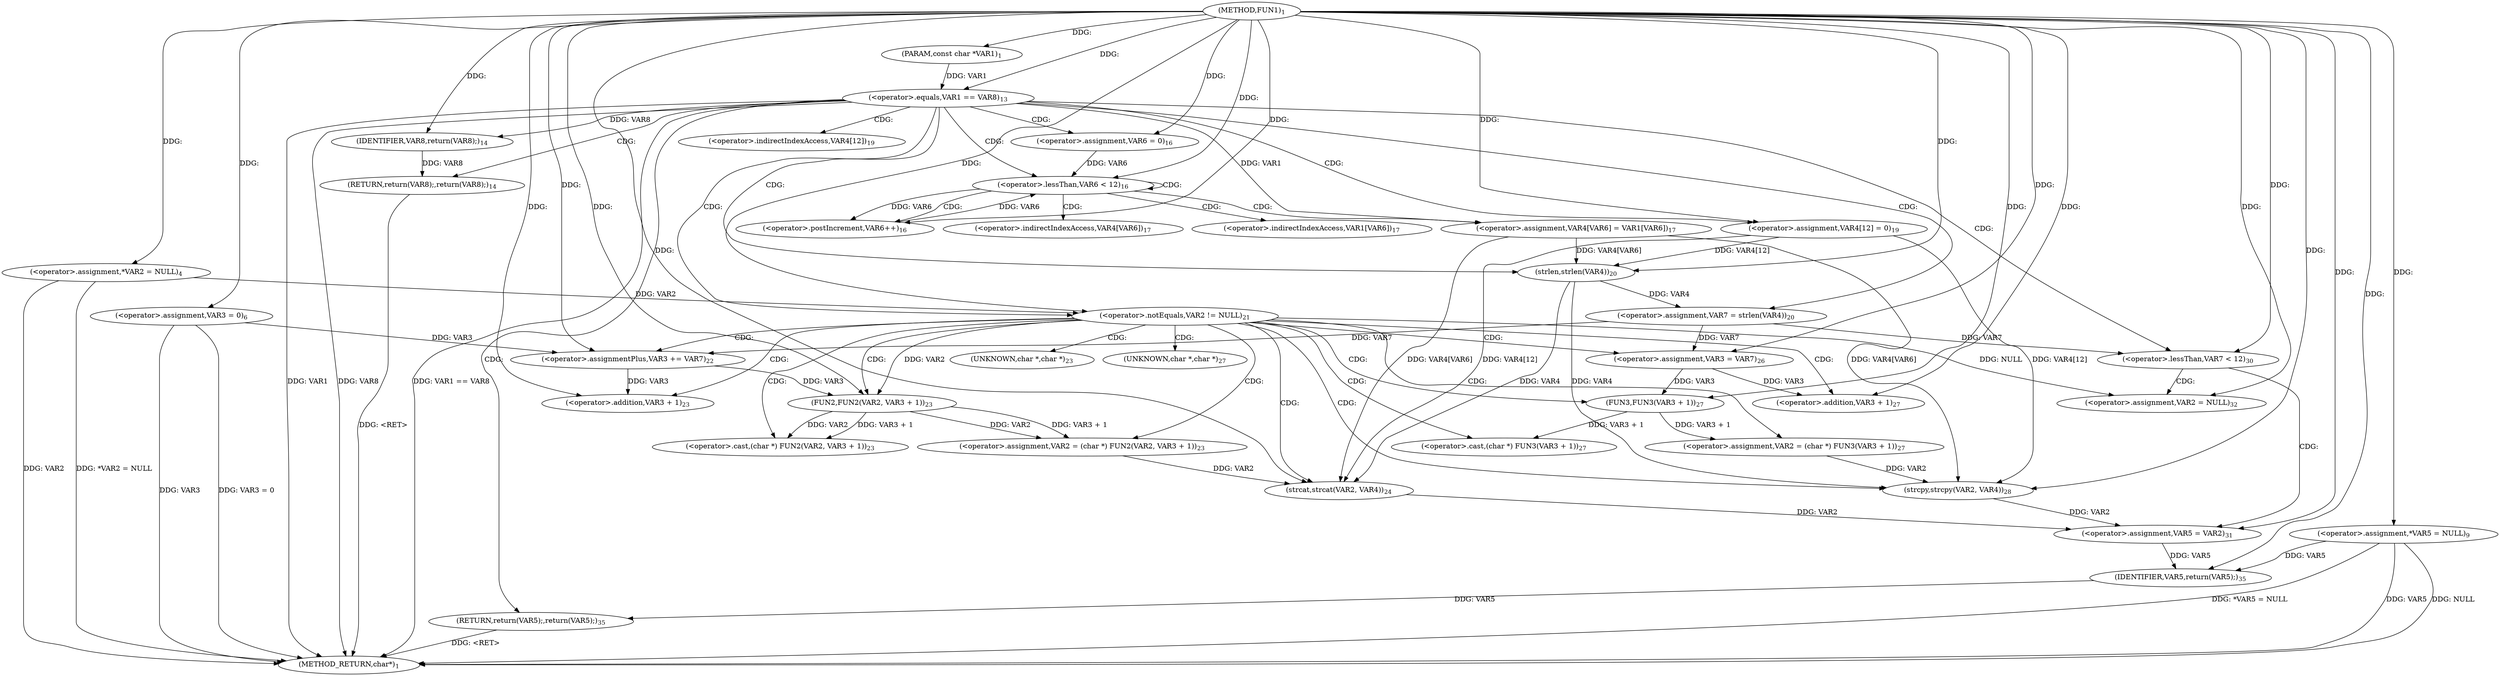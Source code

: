 digraph "FUN1" {  
"8" [label = <(METHOD,FUN1)<SUB>1</SUB>> ]
"109" [label = <(METHOD_RETURN,char*)<SUB>1</SUB>> ]
"9" [label = <(PARAM,const char *VAR1)<SUB>1</SUB>> ]
"12" [label = <(&lt;operator&gt;.assignment,*VAR2 = NULL)<SUB>4</SUB>> ]
"16" [label = <(&lt;operator&gt;.assignment,VAR3 = 0)<SUB>6</SUB>> ]
"21" [label = <(&lt;operator&gt;.assignment,*VAR5 = NULL)<SUB>9</SUB>> ]
"51" [label = <(&lt;operator&gt;.assignment,VAR4[12] = 0)<SUB>19</SUB>> ]
"56" [label = <(&lt;operator&gt;.assignment,VAR7 = strlen(VAR4))<SUB>20</SUB>> ]
"107" [label = <(RETURN,return(VAR5);,return(VAR5);)<SUB>35</SUB>> ]
"27" [label = <(&lt;operator&gt;.equals,VAR1 == VAR8)<SUB>13</SUB>> ]
"38" [label = <(&lt;operator&gt;.lessThan,VAR6 &lt; 12)<SUB>16</SUB>> ]
"41" [label = <(&lt;operator&gt;.postIncrement,VAR6++)<SUB>16</SUB>> ]
"61" [label = <(&lt;operator&gt;.notEquals,VAR2 != NULL)<SUB>21</SUB>> ]
"97" [label = <(&lt;operator&gt;.lessThan,VAR7 &lt; 12)<SUB>30</SUB>> ]
"108" [label = <(IDENTIFIER,VAR5,return(VAR5);)<SUB>35</SUB>> ]
"31" [label = <(RETURN,return(VAR8);,return(VAR8);)<SUB>14</SUB>> ]
"35" [label = <(&lt;operator&gt;.assignment,VAR6 = 0)<SUB>16</SUB>> ]
"44" [label = <(&lt;operator&gt;.assignment,VAR4[VAR6] = VAR1[VAR6])<SUB>17</SUB>> ]
"58" [label = <(strlen,strlen(VAR4))<SUB>20</SUB>> ]
"65" [label = <(&lt;operator&gt;.assignmentPlus,VAR3 += VAR7)<SUB>22</SUB>> ]
"68" [label = <(&lt;operator&gt;.assignment,VAR2 = (char *) FUN2(VAR2, VAR3 + 1))<SUB>23</SUB>> ]
"77" [label = <(strcat,strcat(VAR2, VAR4))<SUB>24</SUB>> ]
"101" [label = <(&lt;operator&gt;.assignment,VAR5 = VAR2)<SUB>31</SUB>> ]
"104" [label = <(&lt;operator&gt;.assignment,VAR2 = NULL)<SUB>32</SUB>> ]
"32" [label = <(IDENTIFIER,VAR8,return(VAR8);)<SUB>14</SUB>> ]
"82" [label = <(&lt;operator&gt;.assignment,VAR3 = VAR7)<SUB>26</SUB>> ]
"85" [label = <(&lt;operator&gt;.assignment,VAR2 = (char *) FUN3(VAR3 + 1))<SUB>27</SUB>> ]
"93" [label = <(strcpy,strcpy(VAR2, VAR4))<SUB>28</SUB>> ]
"70" [label = <(&lt;operator&gt;.cast,(char *) FUN2(VAR2, VAR3 + 1))<SUB>23</SUB>> ]
"72" [label = <(FUN2,FUN2(VAR2, VAR3 + 1))<SUB>23</SUB>> ]
"87" [label = <(&lt;operator&gt;.cast,(char *) FUN3(VAR3 + 1))<SUB>27</SUB>> ]
"74" [label = <(&lt;operator&gt;.addition,VAR3 + 1)<SUB>23</SUB>> ]
"89" [label = <(FUN3,FUN3(VAR3 + 1))<SUB>27</SUB>> ]
"90" [label = <(&lt;operator&gt;.addition,VAR3 + 1)<SUB>27</SUB>> ]
"52" [label = <(&lt;operator&gt;.indirectIndexAccess,VAR4[12])<SUB>19</SUB>> ]
"45" [label = <(&lt;operator&gt;.indirectIndexAccess,VAR4[VAR6])<SUB>17</SUB>> ]
"48" [label = <(&lt;operator&gt;.indirectIndexAccess,VAR1[VAR6])<SUB>17</SUB>> ]
"71" [label = <(UNKNOWN,char *,char *)<SUB>23</SUB>> ]
"88" [label = <(UNKNOWN,char *,char *)<SUB>27</SUB>> ]
  "107" -> "109"  [ label = "DDG: &lt;RET&gt;"] 
  "31" -> "109"  [ label = "DDG: &lt;RET&gt;"] 
  "12" -> "109"  [ label = "DDG: VAR2"] 
  "12" -> "109"  [ label = "DDG: *VAR2 = NULL"] 
  "16" -> "109"  [ label = "DDG: VAR3"] 
  "16" -> "109"  [ label = "DDG: VAR3 = 0"] 
  "21" -> "109"  [ label = "DDG: VAR5"] 
  "21" -> "109"  [ label = "DDG: NULL"] 
  "21" -> "109"  [ label = "DDG: *VAR5 = NULL"] 
  "27" -> "109"  [ label = "DDG: VAR1"] 
  "27" -> "109"  [ label = "DDG: VAR8"] 
  "27" -> "109"  [ label = "DDG: VAR1 == VAR8"] 
  "8" -> "9"  [ label = "DDG: "] 
  "8" -> "12"  [ label = "DDG: "] 
  "8" -> "16"  [ label = "DDG: "] 
  "8" -> "21"  [ label = "DDG: "] 
  "8" -> "51"  [ label = "DDG: "] 
  "58" -> "56"  [ label = "DDG: VAR4"] 
  "108" -> "107"  [ label = "DDG: VAR5"] 
  "101" -> "108"  [ label = "DDG: VAR5"] 
  "21" -> "108"  [ label = "DDG: VAR5"] 
  "8" -> "108"  [ label = "DDG: "] 
  "9" -> "27"  [ label = "DDG: VAR1"] 
  "8" -> "27"  [ label = "DDG: "] 
  "32" -> "31"  [ label = "DDG: VAR8"] 
  "8" -> "35"  [ label = "DDG: "] 
  "35" -> "38"  [ label = "DDG: VAR6"] 
  "41" -> "38"  [ label = "DDG: VAR6"] 
  "8" -> "38"  [ label = "DDG: "] 
  "38" -> "41"  [ label = "DDG: VAR6"] 
  "8" -> "41"  [ label = "DDG: "] 
  "27" -> "44"  [ label = "DDG: VAR1"] 
  "51" -> "58"  [ label = "DDG: VAR4[12]"] 
  "44" -> "58"  [ label = "DDG: VAR4[VAR6]"] 
  "8" -> "58"  [ label = "DDG: "] 
  "12" -> "61"  [ label = "DDG: VAR2"] 
  "8" -> "61"  [ label = "DDG: "] 
  "56" -> "65"  [ label = "DDG: VAR7"] 
  "8" -> "65"  [ label = "DDG: "] 
  "72" -> "68"  [ label = "DDG: VAR2"] 
  "72" -> "68"  [ label = "DDG: VAR3 + 1"] 
  "8" -> "97"  [ label = "DDG: "] 
  "56" -> "97"  [ label = "DDG: VAR7"] 
  "93" -> "101"  [ label = "DDG: VAR2"] 
  "77" -> "101"  [ label = "DDG: VAR2"] 
  "8" -> "101"  [ label = "DDG: "] 
  "61" -> "104"  [ label = "DDG: NULL"] 
  "8" -> "104"  [ label = "DDG: "] 
  "27" -> "32"  [ label = "DDG: VAR8"] 
  "8" -> "32"  [ label = "DDG: "] 
  "16" -> "65"  [ label = "DDG: VAR3"] 
  "68" -> "77"  [ label = "DDG: VAR2"] 
  "8" -> "77"  [ label = "DDG: "] 
  "51" -> "77"  [ label = "DDG: VAR4[12]"] 
  "58" -> "77"  [ label = "DDG: VAR4"] 
  "44" -> "77"  [ label = "DDG: VAR4[VAR6]"] 
  "56" -> "82"  [ label = "DDG: VAR7"] 
  "8" -> "82"  [ label = "DDG: "] 
  "89" -> "85"  [ label = "DDG: VAR3 + 1"] 
  "72" -> "70"  [ label = "DDG: VAR2"] 
  "72" -> "70"  [ label = "DDG: VAR3 + 1"] 
  "85" -> "93"  [ label = "DDG: VAR2"] 
  "8" -> "93"  [ label = "DDG: "] 
  "51" -> "93"  [ label = "DDG: VAR4[12]"] 
  "58" -> "93"  [ label = "DDG: VAR4"] 
  "44" -> "93"  [ label = "DDG: VAR4[VAR6]"] 
  "61" -> "72"  [ label = "DDG: VAR2"] 
  "8" -> "72"  [ label = "DDG: "] 
  "65" -> "72"  [ label = "DDG: VAR3"] 
  "89" -> "87"  [ label = "DDG: VAR3 + 1"] 
  "65" -> "74"  [ label = "DDG: VAR3"] 
  "8" -> "74"  [ label = "DDG: "] 
  "82" -> "89"  [ label = "DDG: VAR3"] 
  "8" -> "89"  [ label = "DDG: "] 
  "82" -> "90"  [ label = "DDG: VAR3"] 
  "8" -> "90"  [ label = "DDG: "] 
  "27" -> "107"  [ label = "CDG: "] 
  "27" -> "51"  [ label = "CDG: "] 
  "27" -> "52"  [ label = "CDG: "] 
  "27" -> "38"  [ label = "CDG: "] 
  "27" -> "56"  [ label = "CDG: "] 
  "27" -> "97"  [ label = "CDG: "] 
  "27" -> "35"  [ label = "CDG: "] 
  "27" -> "58"  [ label = "CDG: "] 
  "27" -> "61"  [ label = "CDG: "] 
  "27" -> "31"  [ label = "CDG: "] 
  "38" -> "48"  [ label = "CDG: "] 
  "38" -> "38"  [ label = "CDG: "] 
  "38" -> "45"  [ label = "CDG: "] 
  "38" -> "44"  [ label = "CDG: "] 
  "38" -> "41"  [ label = "CDG: "] 
  "61" -> "68"  [ label = "CDG: "] 
  "61" -> "77"  [ label = "CDG: "] 
  "61" -> "89"  [ label = "CDG: "] 
  "61" -> "85"  [ label = "CDG: "] 
  "61" -> "72"  [ label = "CDG: "] 
  "61" -> "74"  [ label = "CDG: "] 
  "61" -> "65"  [ label = "CDG: "] 
  "61" -> "87"  [ label = "CDG: "] 
  "61" -> "82"  [ label = "CDG: "] 
  "61" -> "93"  [ label = "CDG: "] 
  "61" -> "90"  [ label = "CDG: "] 
  "61" -> "71"  [ label = "CDG: "] 
  "61" -> "88"  [ label = "CDG: "] 
  "61" -> "70"  [ label = "CDG: "] 
  "97" -> "104"  [ label = "CDG: "] 
  "97" -> "101"  [ label = "CDG: "] 
}
